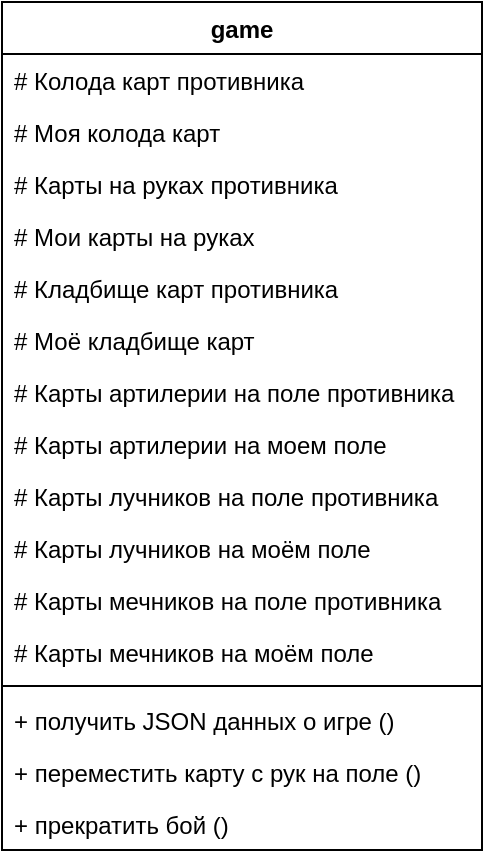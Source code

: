 <mxfile version="16.5.1" type="device"><diagram id="SCFXlWpFRXDfBJiPL2q4" name="Page-1"><mxGraphModel dx="1038" dy="649" grid="1" gridSize="10" guides="1" tooltips="1" connect="1" arrows="1" fold="1" page="1" pageScale="1" pageWidth="850" pageHeight="1100" math="0" shadow="0"><root><mxCell id="0"/><mxCell id="1" parent="0"/><mxCell id="klpelVs2dxqPtBD-1yAa-1" value="game" style="swimlane;fontStyle=1;align=center;verticalAlign=top;childLayout=stackLayout;horizontal=1;startSize=26;horizontalStack=0;resizeParent=1;resizeParentMax=0;resizeLast=0;collapsible=1;marginBottom=0;" vertex="1" parent="1"><mxGeometry x="80" y="40" width="240" height="424" as="geometry"/></mxCell><mxCell id="klpelVs2dxqPtBD-1yAa-2" value="# Колода карт противника" style="text;strokeColor=none;fillColor=none;align=left;verticalAlign=top;spacingLeft=4;spacingRight=4;overflow=hidden;rotatable=0;points=[[0,0.5],[1,0.5]];portConstraint=eastwest;" vertex="1" parent="klpelVs2dxqPtBD-1yAa-1"><mxGeometry y="26" width="240" height="26" as="geometry"/></mxCell><mxCell id="klpelVs2dxqPtBD-1yAa-5" value="# Моя колода карт" style="text;strokeColor=none;fillColor=none;align=left;verticalAlign=top;spacingLeft=4;spacingRight=4;overflow=hidden;rotatable=0;points=[[0,0.5],[1,0.5]];portConstraint=eastwest;" vertex="1" parent="klpelVs2dxqPtBD-1yAa-1"><mxGeometry y="52" width="240" height="26" as="geometry"/></mxCell><mxCell id="klpelVs2dxqPtBD-1yAa-6" value="# Карты на руках противника" style="text;strokeColor=none;fillColor=none;align=left;verticalAlign=top;spacingLeft=4;spacingRight=4;overflow=hidden;rotatable=0;points=[[0,0.5],[1,0.5]];portConstraint=eastwest;" vertex="1" parent="klpelVs2dxqPtBD-1yAa-1"><mxGeometry y="78" width="240" height="26" as="geometry"/></mxCell><mxCell id="klpelVs2dxqPtBD-1yAa-7" value="# Мои карты на руках" style="text;strokeColor=none;fillColor=none;align=left;verticalAlign=top;spacingLeft=4;spacingRight=4;overflow=hidden;rotatable=0;points=[[0,0.5],[1,0.5]];portConstraint=eastwest;" vertex="1" parent="klpelVs2dxqPtBD-1yAa-1"><mxGeometry y="104" width="240" height="26" as="geometry"/></mxCell><mxCell id="klpelVs2dxqPtBD-1yAa-8" value="# Кладбище карт противника" style="text;strokeColor=none;fillColor=none;align=left;verticalAlign=top;spacingLeft=4;spacingRight=4;overflow=hidden;rotatable=0;points=[[0,0.5],[1,0.5]];portConstraint=eastwest;" vertex="1" parent="klpelVs2dxqPtBD-1yAa-1"><mxGeometry y="130" width="240" height="26" as="geometry"/></mxCell><mxCell id="klpelVs2dxqPtBD-1yAa-9" value="# Моё кладбище карт" style="text;strokeColor=none;fillColor=none;align=left;verticalAlign=top;spacingLeft=4;spacingRight=4;overflow=hidden;rotatable=0;points=[[0,0.5],[1,0.5]];portConstraint=eastwest;" vertex="1" parent="klpelVs2dxqPtBD-1yAa-1"><mxGeometry y="156" width="240" height="26" as="geometry"/></mxCell><mxCell id="klpelVs2dxqPtBD-1yAa-10" value="# Карты артилерии на поле противника" style="text;strokeColor=none;fillColor=none;align=left;verticalAlign=top;spacingLeft=4;spacingRight=4;overflow=hidden;rotatable=0;points=[[0,0.5],[1,0.5]];portConstraint=eastwest;" vertex="1" parent="klpelVs2dxqPtBD-1yAa-1"><mxGeometry y="182" width="240" height="26" as="geometry"/></mxCell><mxCell id="klpelVs2dxqPtBD-1yAa-11" value="# Карты артилерии на моем поле" style="text;strokeColor=none;fillColor=none;align=left;verticalAlign=top;spacingLeft=4;spacingRight=4;overflow=hidden;rotatable=0;points=[[0,0.5],[1,0.5]];portConstraint=eastwest;" vertex="1" parent="klpelVs2dxqPtBD-1yAa-1"><mxGeometry y="208" width="240" height="26" as="geometry"/></mxCell><mxCell id="klpelVs2dxqPtBD-1yAa-12" value="# Карты лучников на поле противника" style="text;strokeColor=none;fillColor=none;align=left;verticalAlign=top;spacingLeft=4;spacingRight=4;overflow=hidden;rotatable=0;points=[[0,0.5],[1,0.5]];portConstraint=eastwest;" vertex="1" parent="klpelVs2dxqPtBD-1yAa-1"><mxGeometry y="234" width="240" height="26" as="geometry"/></mxCell><mxCell id="klpelVs2dxqPtBD-1yAa-13" value="# Карты лучников на моём поле" style="text;strokeColor=none;fillColor=none;align=left;verticalAlign=top;spacingLeft=4;spacingRight=4;overflow=hidden;rotatable=0;points=[[0,0.5],[1,0.5]];portConstraint=eastwest;" vertex="1" parent="klpelVs2dxqPtBD-1yAa-1"><mxGeometry y="260" width="240" height="26" as="geometry"/></mxCell><mxCell id="klpelVs2dxqPtBD-1yAa-14" value="# Карты мечников на поле противника" style="text;strokeColor=none;fillColor=none;align=left;verticalAlign=top;spacingLeft=4;spacingRight=4;overflow=hidden;rotatable=0;points=[[0,0.5],[1,0.5]];portConstraint=eastwest;" vertex="1" parent="klpelVs2dxqPtBD-1yAa-1"><mxGeometry y="286" width="240" height="26" as="geometry"/></mxCell><mxCell id="klpelVs2dxqPtBD-1yAa-15" value="# Карты мечников на моём поле" style="text;strokeColor=none;fillColor=none;align=left;verticalAlign=top;spacingLeft=4;spacingRight=4;overflow=hidden;rotatable=0;points=[[0,0.5],[1,0.5]];portConstraint=eastwest;" vertex="1" parent="klpelVs2dxqPtBD-1yAa-1"><mxGeometry y="312" width="240" height="26" as="geometry"/></mxCell><mxCell id="klpelVs2dxqPtBD-1yAa-3" value="" style="line;strokeWidth=1;fillColor=none;align=left;verticalAlign=middle;spacingTop=-1;spacingLeft=3;spacingRight=3;rotatable=0;labelPosition=right;points=[];portConstraint=eastwest;" vertex="1" parent="klpelVs2dxqPtBD-1yAa-1"><mxGeometry y="338" width="240" height="8" as="geometry"/></mxCell><mxCell id="klpelVs2dxqPtBD-1yAa-4" value="+ получить JSON данных о игре ()" style="text;strokeColor=none;fillColor=none;align=left;verticalAlign=top;spacingLeft=4;spacingRight=4;overflow=hidden;rotatable=0;points=[[0,0.5],[1,0.5]];portConstraint=eastwest;" vertex="1" parent="klpelVs2dxqPtBD-1yAa-1"><mxGeometry y="346" width="240" height="26" as="geometry"/></mxCell><mxCell id="klpelVs2dxqPtBD-1yAa-16" value="+ переместить карту с рук на поле ()" style="text;strokeColor=none;fillColor=none;align=left;verticalAlign=top;spacingLeft=4;spacingRight=4;overflow=hidden;rotatable=0;points=[[0,0.5],[1,0.5]];portConstraint=eastwest;" vertex="1" parent="klpelVs2dxqPtBD-1yAa-1"><mxGeometry y="372" width="240" height="26" as="geometry"/></mxCell><mxCell id="klpelVs2dxqPtBD-1yAa-17" value="+ прекратить бой ()" style="text;strokeColor=none;fillColor=none;align=left;verticalAlign=top;spacingLeft=4;spacingRight=4;overflow=hidden;rotatable=0;points=[[0,0.5],[1,0.5]];portConstraint=eastwest;" vertex="1" parent="klpelVs2dxqPtBD-1yAa-1"><mxGeometry y="398" width="240" height="26" as="geometry"/></mxCell></root></mxGraphModel></diagram></mxfile>